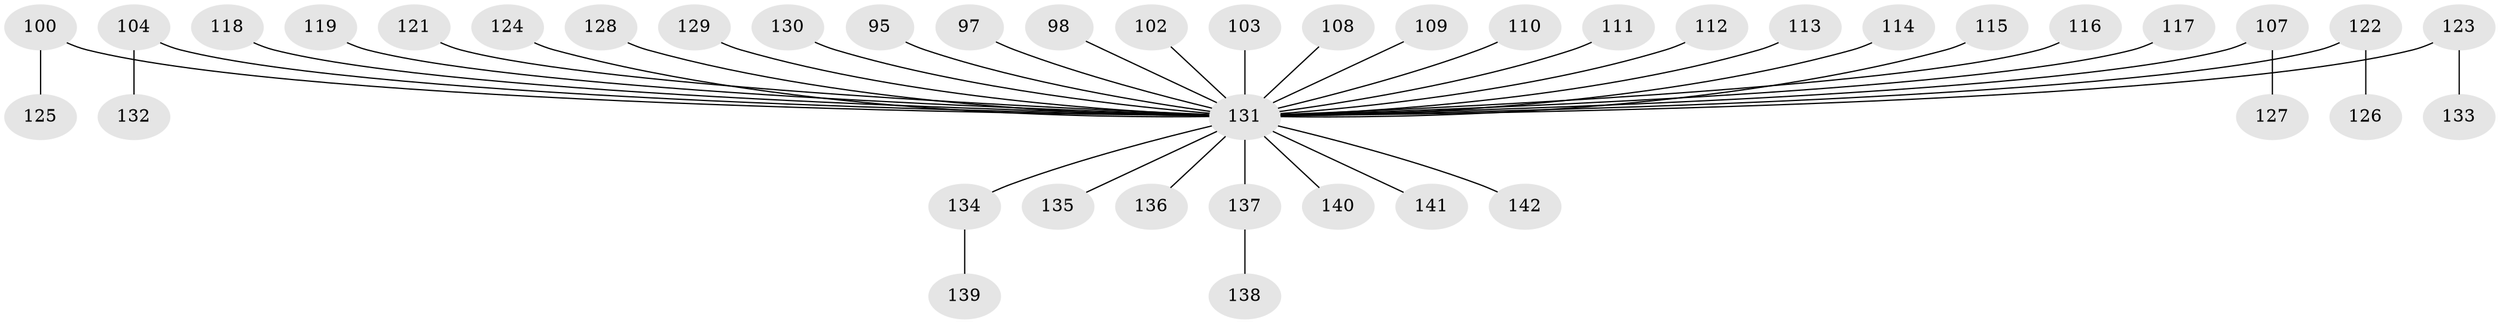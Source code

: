 // original degree distribution, {5: 0.056338028169014086, 9: 0.007042253521126761, 3: 0.11971830985915492, 6: 0.007042253521126761, 4: 0.06338028169014084, 2: 0.23943661971830985, 1: 0.5070422535211268}
// Generated by graph-tools (version 1.1) at 2025/55/03/04/25 21:55:37]
// undirected, 42 vertices, 41 edges
graph export_dot {
graph [start="1"]
  node [color=gray90,style=filled];
  95;
  97;
  98;
  100;
  102;
  103;
  104 [super="+52"];
  107;
  108;
  109;
  110;
  111;
  112;
  113;
  114;
  115;
  116;
  117;
  118;
  119;
  121;
  122;
  123;
  124;
  125;
  126;
  127;
  128;
  129;
  130;
  131 [super="+9+50+59+61+68+73+105+120+84+76+78+79+83+85+101+94+99+88+89+90+91+92"];
  132;
  133;
  134;
  135;
  136;
  137;
  138;
  139;
  140;
  141;
  142;
  95 -- 131;
  97 -- 131;
  98 -- 131;
  100 -- 125;
  100 -- 131;
  102 -- 131;
  103 -- 131;
  104 -- 132;
  104 -- 131;
  107 -- 127;
  107 -- 131;
  108 -- 131;
  109 -- 131;
  110 -- 131;
  111 -- 131;
  112 -- 131;
  113 -- 131;
  114 -- 131;
  115 -- 131;
  116 -- 131;
  117 -- 131;
  118 -- 131;
  119 -- 131;
  121 -- 131;
  122 -- 126;
  122 -- 131;
  123 -- 133;
  123 -- 131;
  124 -- 131;
  128 -- 131;
  129 -- 131;
  130 -- 131;
  131 -- 140;
  131 -- 135;
  131 -- 136;
  131 -- 137;
  131 -- 141;
  131 -- 142;
  131 -- 134;
  134 -- 139;
  137 -- 138;
}
